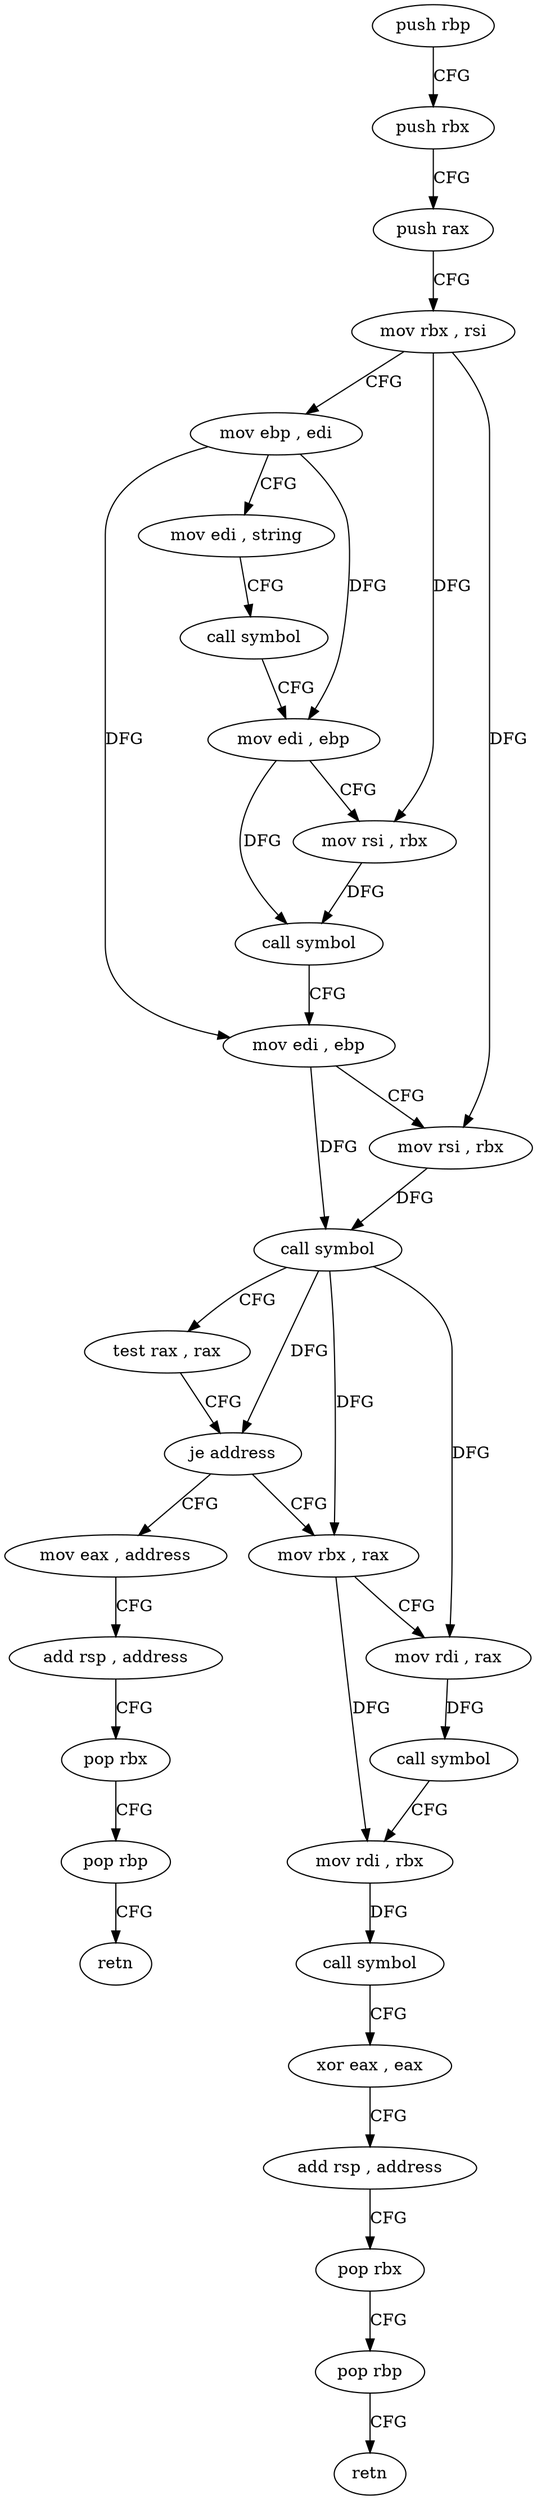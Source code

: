 digraph "func" {
"4217696" [label = "push rbp" ]
"4217697" [label = "push rbx" ]
"4217698" [label = "push rax" ]
"4217699" [label = "mov rbx , rsi" ]
"4217702" [label = "mov ebp , edi" ]
"4217704" [label = "mov edi , string" ]
"4217709" [label = "call symbol" ]
"4217714" [label = "mov edi , ebp" ]
"4217716" [label = "mov rsi , rbx" ]
"4217719" [label = "call symbol" ]
"4217724" [label = "mov edi , ebp" ]
"4217726" [label = "mov rsi , rbx" ]
"4217729" [label = "call symbol" ]
"4217734" [label = "test rax , rax" ]
"4217737" [label = "je address" ]
"4217767" [label = "mov eax , address" ]
"4217739" [label = "mov rbx , rax" ]
"4217772" [label = "add rsp , address" ]
"4217776" [label = "pop rbx" ]
"4217777" [label = "pop rbp" ]
"4217778" [label = "retn" ]
"4217742" [label = "mov rdi , rax" ]
"4217745" [label = "call symbol" ]
"4217750" [label = "mov rdi , rbx" ]
"4217753" [label = "call symbol" ]
"4217758" [label = "xor eax , eax" ]
"4217760" [label = "add rsp , address" ]
"4217764" [label = "pop rbx" ]
"4217765" [label = "pop rbp" ]
"4217766" [label = "retn" ]
"4217696" -> "4217697" [ label = "CFG" ]
"4217697" -> "4217698" [ label = "CFG" ]
"4217698" -> "4217699" [ label = "CFG" ]
"4217699" -> "4217702" [ label = "CFG" ]
"4217699" -> "4217716" [ label = "DFG" ]
"4217699" -> "4217726" [ label = "DFG" ]
"4217702" -> "4217704" [ label = "CFG" ]
"4217702" -> "4217714" [ label = "DFG" ]
"4217702" -> "4217724" [ label = "DFG" ]
"4217704" -> "4217709" [ label = "CFG" ]
"4217709" -> "4217714" [ label = "CFG" ]
"4217714" -> "4217716" [ label = "CFG" ]
"4217714" -> "4217719" [ label = "DFG" ]
"4217716" -> "4217719" [ label = "DFG" ]
"4217719" -> "4217724" [ label = "CFG" ]
"4217724" -> "4217726" [ label = "CFG" ]
"4217724" -> "4217729" [ label = "DFG" ]
"4217726" -> "4217729" [ label = "DFG" ]
"4217729" -> "4217734" [ label = "CFG" ]
"4217729" -> "4217737" [ label = "DFG" ]
"4217729" -> "4217739" [ label = "DFG" ]
"4217729" -> "4217742" [ label = "DFG" ]
"4217734" -> "4217737" [ label = "CFG" ]
"4217737" -> "4217767" [ label = "CFG" ]
"4217737" -> "4217739" [ label = "CFG" ]
"4217767" -> "4217772" [ label = "CFG" ]
"4217739" -> "4217742" [ label = "CFG" ]
"4217739" -> "4217750" [ label = "DFG" ]
"4217772" -> "4217776" [ label = "CFG" ]
"4217776" -> "4217777" [ label = "CFG" ]
"4217777" -> "4217778" [ label = "CFG" ]
"4217742" -> "4217745" [ label = "DFG" ]
"4217745" -> "4217750" [ label = "CFG" ]
"4217750" -> "4217753" [ label = "DFG" ]
"4217753" -> "4217758" [ label = "CFG" ]
"4217758" -> "4217760" [ label = "CFG" ]
"4217760" -> "4217764" [ label = "CFG" ]
"4217764" -> "4217765" [ label = "CFG" ]
"4217765" -> "4217766" [ label = "CFG" ]
}
